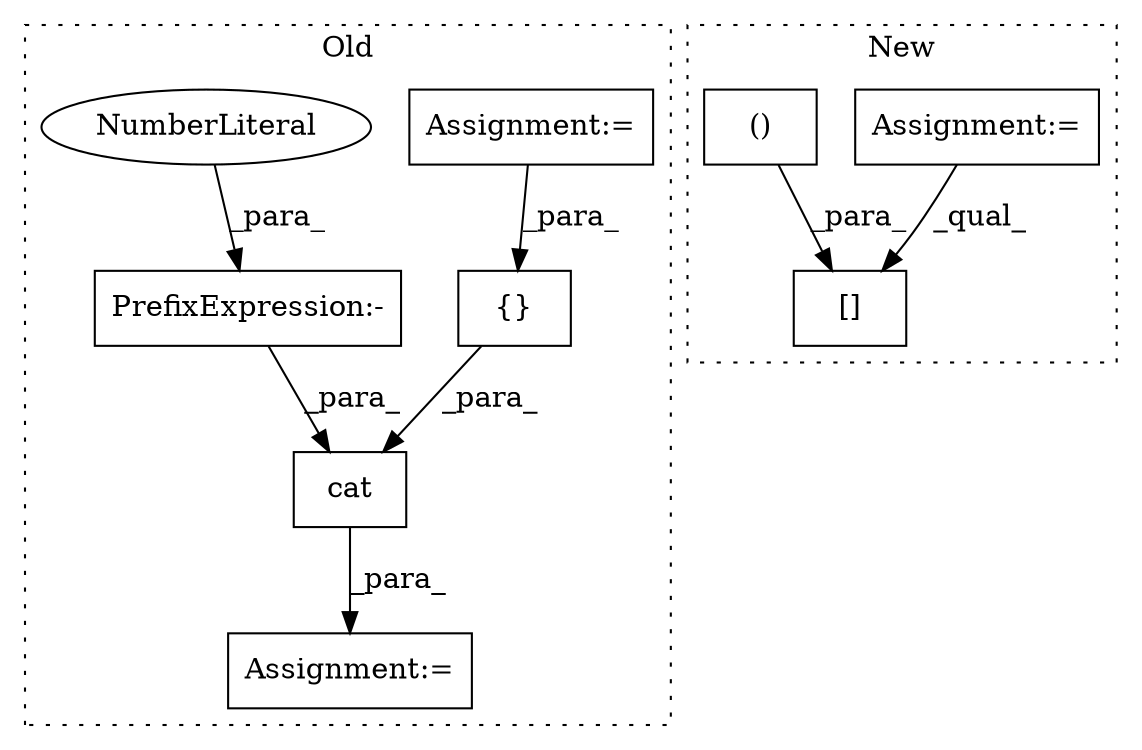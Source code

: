 digraph G {
subgraph cluster0 {
1 [label="cat" a="32" s="2537,2574" l="4,1" shape="box"];
3 [label="Assignment:=" a="7" s="2381" l="1" shape="box"];
4 [label="Assignment:=" a="7" s="2530" l="1" shape="box"];
6 [label="{}" a="4" s="2550,2570" l="1,1" shape="box"];
7 [label="PrefixExpression:-" a="38" s="2572" l="1" shape="box"];
8 [label="NumberLiteral" a="34" s="2573" l="1" shape="ellipse"];
label = "Old";
style="dotted";
}
subgraph cluster1 {
2 [label="[]" a="2" s="2646,2705" l="15,2" shape="box"];
5 [label="Assignment:=" a="7" s="2381" l="1" shape="box"];
9 [label="()" a="106" s="2661" l="44" shape="box"];
label = "New";
style="dotted";
}
1 -> 4 [label="_para_"];
3 -> 6 [label="_para_"];
5 -> 2 [label="_qual_"];
6 -> 1 [label="_para_"];
7 -> 1 [label="_para_"];
8 -> 7 [label="_para_"];
9 -> 2 [label="_para_"];
}